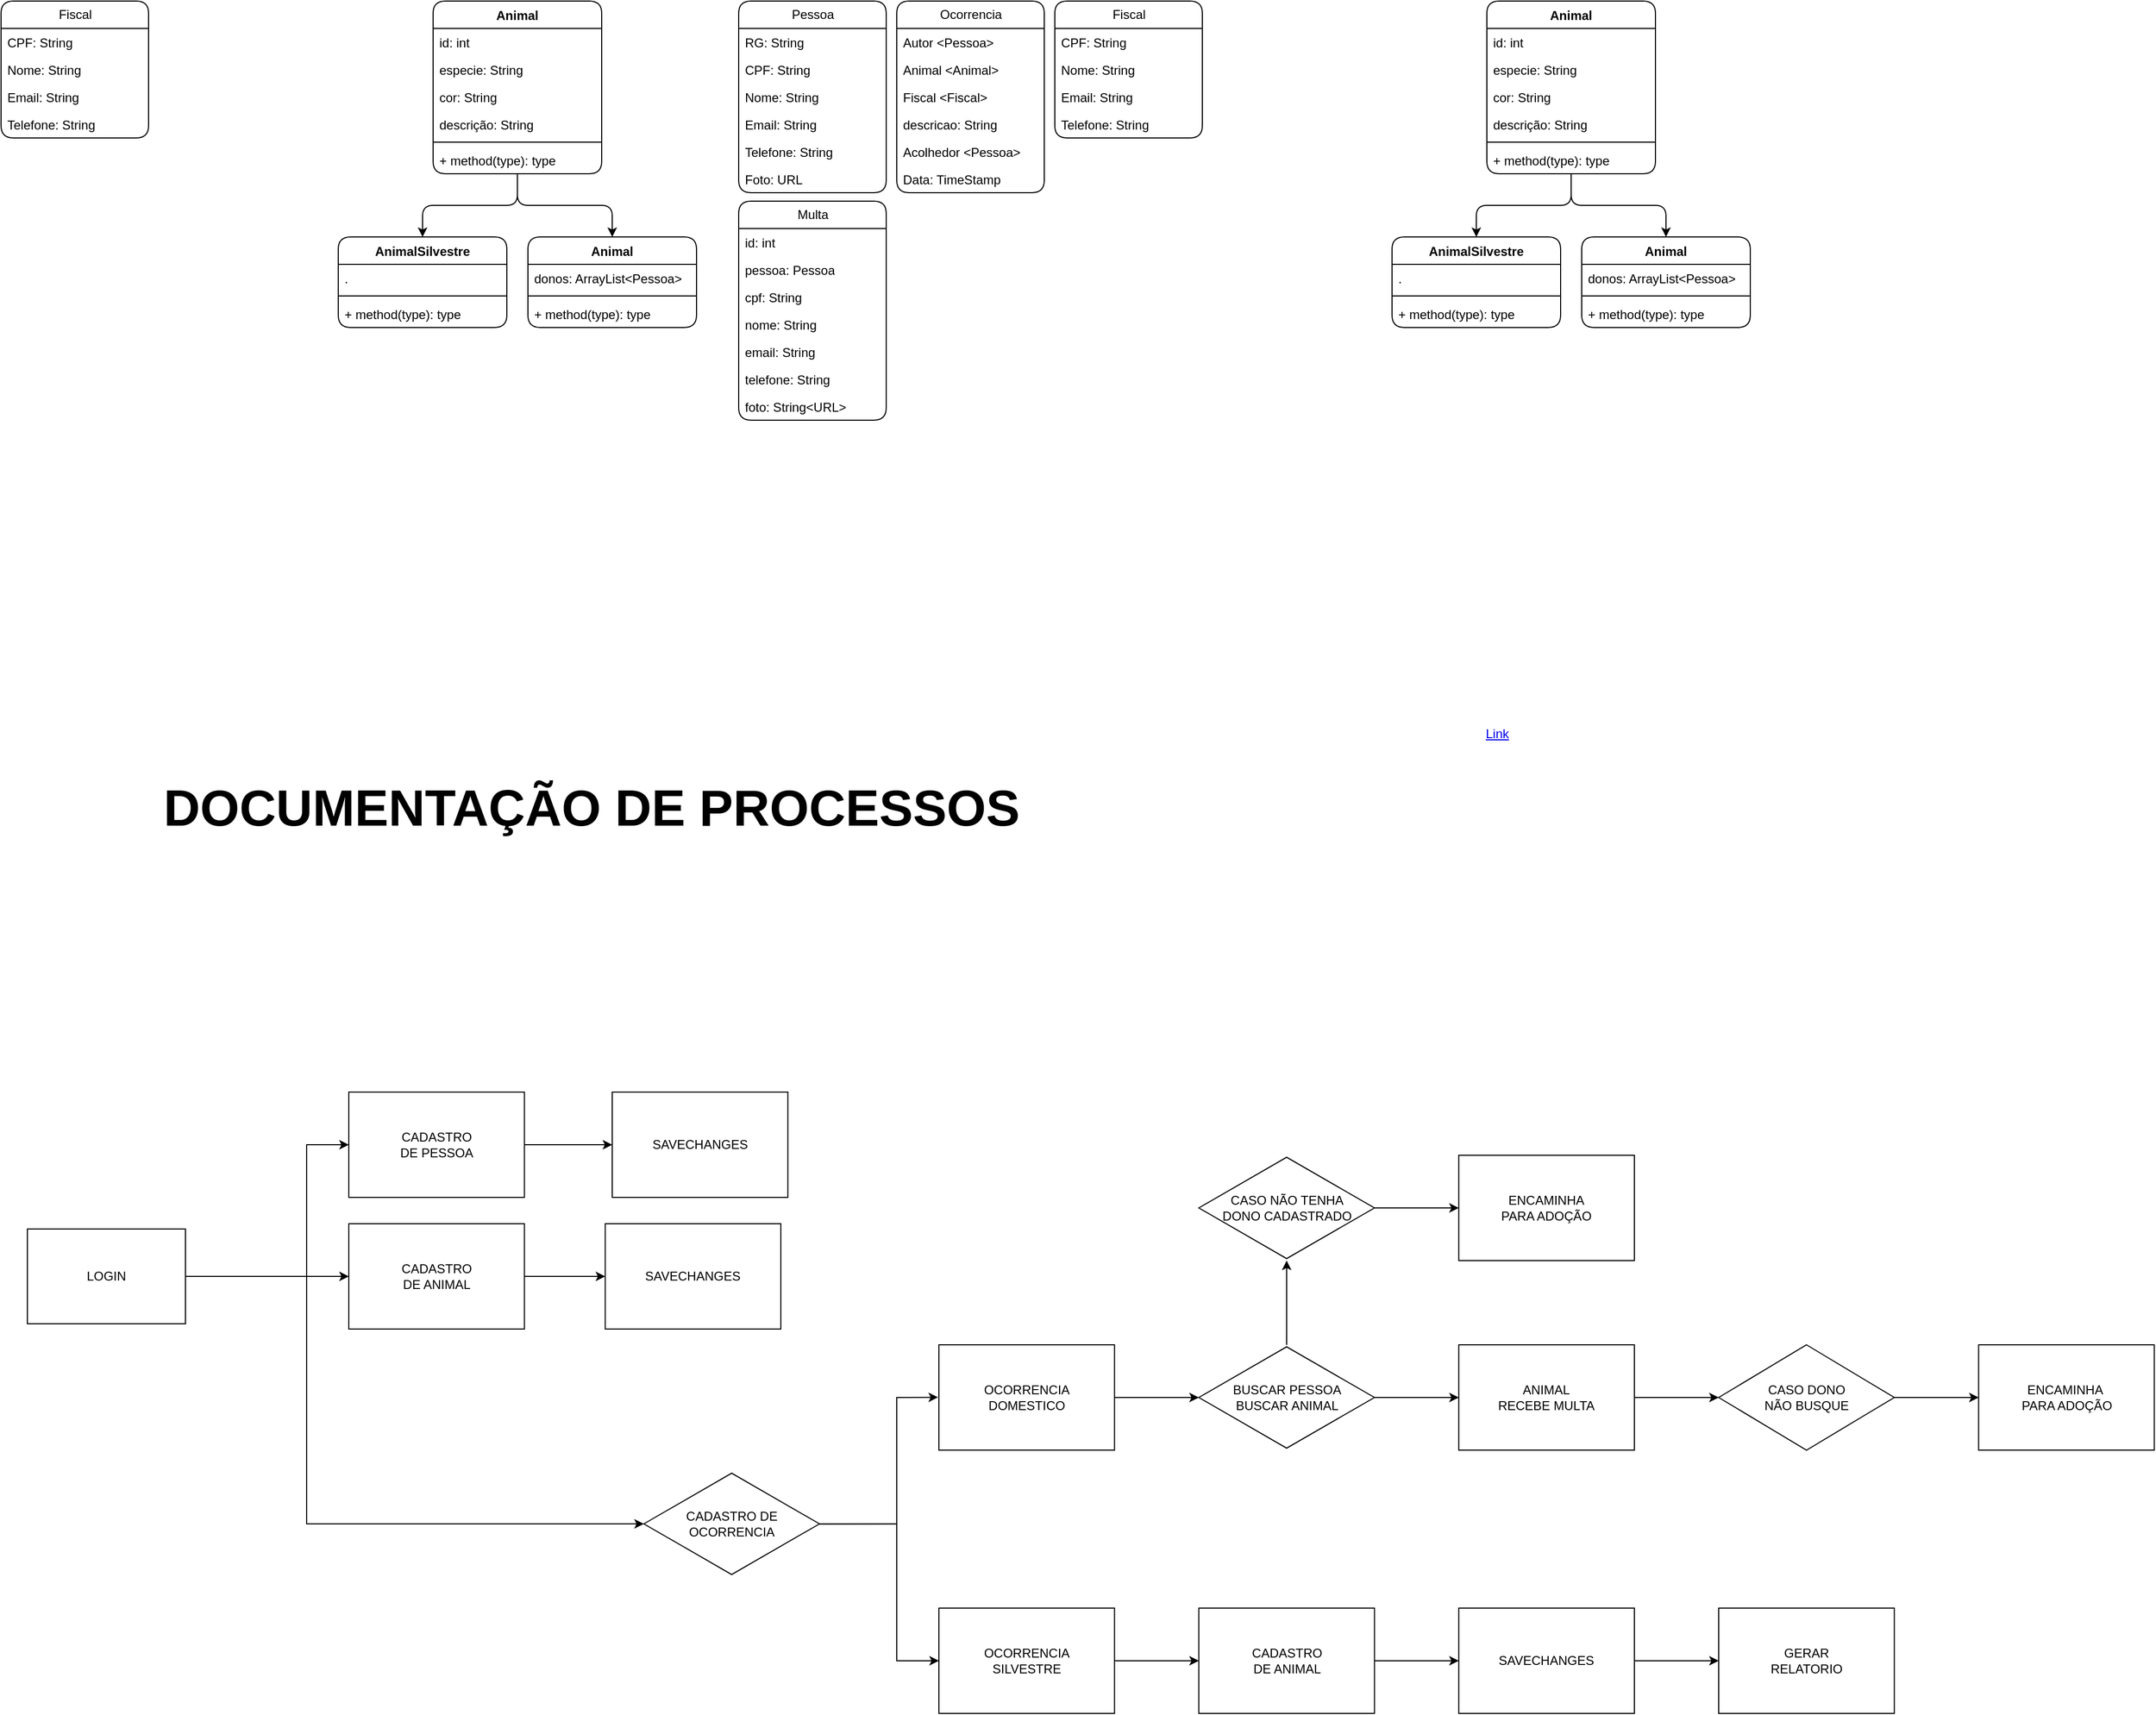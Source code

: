 <mxfile version="26.0.11">
  <diagram name="Page-1" id="qQFrpF6dce2cD-MA6rXe">
    <mxGraphModel dx="3896" dy="3688" grid="1" gridSize="10" guides="1" tooltips="1" connect="1" arrows="1" fold="1" page="0" pageScale="1" pageWidth="850" pageHeight="1100" background="#FFFFFF" math="0" shadow="0" adaptiveColors="none">
      <root>
        <mxCell id="0" />
        <mxCell id="1" parent="0" />
        <mxCell id="T3gcn7meiSQSCldg2xHH-19" value="Fiscal" style="swimlane;fontStyle=0;childLayout=stackLayout;horizontal=1;startSize=26;fillColor=none;horizontalStack=0;resizeParent=1;resizeParentMax=0;resizeLast=0;collapsible=1;marginBottom=0;html=1;rounded=1;labelBackgroundColor=none;" parent="1" vertex="1">
          <mxGeometry x="2940" y="-60" width="140" height="130" as="geometry">
            <mxRectangle x="215" y="750" width="80" height="30" as="alternateBounds" />
          </mxGeometry>
        </mxCell>
        <mxCell id="T3gcn7meiSQSCldg2xHH-20" value="&lt;div&gt;CPF: String&lt;/div&gt;&lt;div&gt;&lt;br&gt;&lt;/div&gt;" style="text;strokeColor=none;fillColor=none;align=left;verticalAlign=top;spacingLeft=4;spacingRight=4;overflow=hidden;rotatable=0;points=[[0,0.5],[1,0.5]];portConstraint=eastwest;whiteSpace=wrap;html=1;rounded=1;labelBackgroundColor=none;" parent="T3gcn7meiSQSCldg2xHH-19" vertex="1">
          <mxGeometry y="26" width="140" height="26" as="geometry" />
        </mxCell>
        <mxCell id="T3gcn7meiSQSCldg2xHH-21" value="Nome: String" style="text;strokeColor=none;fillColor=none;align=left;verticalAlign=top;spacingLeft=4;spacingRight=4;overflow=hidden;rotatable=0;points=[[0,0.5],[1,0.5]];portConstraint=eastwest;whiteSpace=wrap;html=1;rounded=1;labelBackgroundColor=none;" parent="T3gcn7meiSQSCldg2xHH-19" vertex="1">
          <mxGeometry y="52" width="140" height="26" as="geometry" />
        </mxCell>
        <mxCell id="T3gcn7meiSQSCldg2xHH-22" value="Email: String" style="text;strokeColor=none;fillColor=none;align=left;verticalAlign=top;spacingLeft=4;spacingRight=4;overflow=hidden;rotatable=0;points=[[0,0.5],[1,0.5]];portConstraint=eastwest;whiteSpace=wrap;html=1;rounded=1;labelBackgroundColor=none;" parent="T3gcn7meiSQSCldg2xHH-19" vertex="1">
          <mxGeometry y="78" width="140" height="26" as="geometry" />
        </mxCell>
        <mxCell id="T3gcn7meiSQSCldg2xHH-23" value="Telefone: String" style="text;strokeColor=none;fillColor=none;align=left;verticalAlign=top;spacingLeft=4;spacingRight=4;overflow=hidden;rotatable=0;points=[[0,0.5],[1,0.5]];portConstraint=eastwest;whiteSpace=wrap;html=1;rounded=1;labelBackgroundColor=none;" parent="T3gcn7meiSQSCldg2xHH-19" vertex="1">
          <mxGeometry y="104" width="140" height="26" as="geometry" />
        </mxCell>
        <mxCell id="T3gcn7meiSQSCldg2xHH-32" value="" style="edgeStyle=orthogonalEdgeStyle;rounded=1;orthogonalLoop=1;jettySize=auto;html=1;labelBackgroundColor=none;fontColor=default;" parent="1" source="T3gcn7meiSQSCldg2xHH-34" target="T3gcn7meiSQSCldg2xHH-41" edge="1">
          <mxGeometry relative="1" as="geometry" />
        </mxCell>
        <mxCell id="T3gcn7meiSQSCldg2xHH-33" value="" style="edgeStyle=orthogonalEdgeStyle;rounded=1;orthogonalLoop=1;jettySize=auto;html=1;labelBackgroundColor=none;fontColor=default;" parent="1" source="T3gcn7meiSQSCldg2xHH-34" target="T3gcn7meiSQSCldg2xHH-45" edge="1">
          <mxGeometry relative="1" as="geometry" />
        </mxCell>
        <mxCell id="T3gcn7meiSQSCldg2xHH-34" value="Animal" style="swimlane;fontStyle=1;align=center;verticalAlign=top;childLayout=stackLayout;horizontal=1;startSize=26;horizontalStack=0;resizeParent=1;resizeParentMax=0;resizeLast=0;collapsible=1;marginBottom=0;whiteSpace=wrap;html=1;rounded=1;labelBackgroundColor=none;" parent="1" vertex="1">
          <mxGeometry x="3350" y="-60" width="160" height="164" as="geometry" />
        </mxCell>
        <mxCell id="T3gcn7meiSQSCldg2xHH-35" value="id: int" style="text;strokeColor=none;fillColor=none;align=left;verticalAlign=top;spacingLeft=4;spacingRight=4;overflow=hidden;rotatable=0;points=[[0,0.5],[1,0.5]];portConstraint=eastwest;whiteSpace=wrap;html=1;rounded=1;labelBackgroundColor=none;" parent="T3gcn7meiSQSCldg2xHH-34" vertex="1">
          <mxGeometry y="26" width="160" height="26" as="geometry" />
        </mxCell>
        <mxCell id="T3gcn7meiSQSCldg2xHH-36" value="especie: String" style="text;strokeColor=none;fillColor=none;align=left;verticalAlign=top;spacingLeft=4;spacingRight=4;overflow=hidden;rotatable=0;points=[[0,0.5],[1,0.5]];portConstraint=eastwest;whiteSpace=wrap;html=1;rounded=1;labelBackgroundColor=none;" parent="T3gcn7meiSQSCldg2xHH-34" vertex="1">
          <mxGeometry y="52" width="160" height="26" as="geometry" />
        </mxCell>
        <mxCell id="T3gcn7meiSQSCldg2xHH-37" value="cor: String" style="text;strokeColor=none;fillColor=none;align=left;verticalAlign=top;spacingLeft=4;spacingRight=4;overflow=hidden;rotatable=0;points=[[0,0.5],[1,0.5]];portConstraint=eastwest;whiteSpace=wrap;html=1;rounded=1;labelBackgroundColor=none;" parent="T3gcn7meiSQSCldg2xHH-34" vertex="1">
          <mxGeometry y="78" width="160" height="26" as="geometry" />
        </mxCell>
        <mxCell id="T3gcn7meiSQSCldg2xHH-38" value="descrição: String" style="text;strokeColor=none;fillColor=none;align=left;verticalAlign=top;spacingLeft=4;spacingRight=4;overflow=hidden;rotatable=0;points=[[0,0.5],[1,0.5]];portConstraint=eastwest;whiteSpace=wrap;html=1;rounded=1;labelBackgroundColor=none;" parent="T3gcn7meiSQSCldg2xHH-34" vertex="1">
          <mxGeometry y="104" width="160" height="26" as="geometry" />
        </mxCell>
        <mxCell id="T3gcn7meiSQSCldg2xHH-39" value="" style="line;strokeWidth=1;fillColor=none;align=left;verticalAlign=middle;spacingTop=-1;spacingLeft=3;spacingRight=3;rotatable=0;labelPosition=right;points=[];portConstraint=eastwest;rounded=1;labelBackgroundColor=none;" parent="T3gcn7meiSQSCldg2xHH-34" vertex="1">
          <mxGeometry y="130" width="160" height="8" as="geometry" />
        </mxCell>
        <mxCell id="T3gcn7meiSQSCldg2xHH-40" value="+ method(type): type" style="text;strokeColor=none;fillColor=none;align=left;verticalAlign=top;spacingLeft=4;spacingRight=4;overflow=hidden;rotatable=0;points=[[0,0.5],[1,0.5]];portConstraint=eastwest;whiteSpace=wrap;html=1;rounded=1;labelBackgroundColor=none;" parent="T3gcn7meiSQSCldg2xHH-34" vertex="1">
          <mxGeometry y="138" width="160" height="26" as="geometry" />
        </mxCell>
        <mxCell id="T3gcn7meiSQSCldg2xHH-41" value="&lt;span class=&quot;hljs-title class_&quot;&gt;AnimalSilvestre&lt;/span&gt; &lt;span class=&quot;hljs-keyword&quot;&gt;&lt;/span&gt;" style="swimlane;fontStyle=1;align=center;verticalAlign=top;childLayout=stackLayout;horizontal=1;startSize=26;horizontalStack=0;resizeParent=1;resizeParentMax=0;resizeLast=0;collapsible=1;marginBottom=0;whiteSpace=wrap;html=1;rounded=1;labelBackgroundColor=none;" parent="1" vertex="1">
          <mxGeometry x="3260" y="164" width="160" height="86" as="geometry" />
        </mxCell>
        <mxCell id="T3gcn7meiSQSCldg2xHH-42" value="." style="text;strokeColor=none;fillColor=none;align=left;verticalAlign=top;spacingLeft=4;spacingRight=4;overflow=hidden;rotatable=0;points=[[0,0.5],[1,0.5]];portConstraint=eastwest;whiteSpace=wrap;html=1;rounded=1;labelBackgroundColor=none;" parent="T3gcn7meiSQSCldg2xHH-41" vertex="1">
          <mxGeometry y="26" width="160" height="26" as="geometry" />
        </mxCell>
        <mxCell id="T3gcn7meiSQSCldg2xHH-43" value="" style="line;strokeWidth=1;fillColor=none;align=left;verticalAlign=middle;spacingTop=-1;spacingLeft=3;spacingRight=3;rotatable=0;labelPosition=right;points=[];portConstraint=eastwest;rounded=1;labelBackgroundColor=none;" parent="T3gcn7meiSQSCldg2xHH-41" vertex="1">
          <mxGeometry y="52" width="160" height="8" as="geometry" />
        </mxCell>
        <mxCell id="T3gcn7meiSQSCldg2xHH-44" value="+ method(type): type" style="text;strokeColor=none;fillColor=none;align=left;verticalAlign=top;spacingLeft=4;spacingRight=4;overflow=hidden;rotatable=0;points=[[0,0.5],[1,0.5]];portConstraint=eastwest;whiteSpace=wrap;html=1;rounded=1;labelBackgroundColor=none;" parent="T3gcn7meiSQSCldg2xHH-41" vertex="1">
          <mxGeometry y="60" width="160" height="26" as="geometry" />
        </mxCell>
        <mxCell id="T3gcn7meiSQSCldg2xHH-45" value="Animal" style="swimlane;fontStyle=1;align=center;verticalAlign=top;childLayout=stackLayout;horizontal=1;startSize=26;horizontalStack=0;resizeParent=1;resizeParentMax=0;resizeLast=0;collapsible=1;marginBottom=0;whiteSpace=wrap;html=1;rounded=1;labelBackgroundColor=none;" parent="1" vertex="1">
          <mxGeometry x="3440" y="164" width="160" height="86" as="geometry" />
        </mxCell>
        <mxCell id="T3gcn7meiSQSCldg2xHH-46" value="donos: ArrayList&amp;lt;Pessoa&amp;gt;" style="text;strokeColor=none;fillColor=none;align=left;verticalAlign=top;spacingLeft=4;spacingRight=4;overflow=hidden;rotatable=0;points=[[0,0.5],[1,0.5]];portConstraint=eastwest;whiteSpace=wrap;html=1;rounded=1;labelBackgroundColor=none;" parent="T3gcn7meiSQSCldg2xHH-45" vertex="1">
          <mxGeometry y="26" width="160" height="26" as="geometry" />
        </mxCell>
        <mxCell id="T3gcn7meiSQSCldg2xHH-47" value="" style="line;strokeWidth=1;fillColor=none;align=left;verticalAlign=middle;spacingTop=-1;spacingLeft=3;spacingRight=3;rotatable=0;labelPosition=right;points=[];portConstraint=eastwest;rounded=1;labelBackgroundColor=none;" parent="T3gcn7meiSQSCldg2xHH-45" vertex="1">
          <mxGeometry y="52" width="160" height="8" as="geometry" />
        </mxCell>
        <mxCell id="T3gcn7meiSQSCldg2xHH-48" value="+ method(type): type" style="text;strokeColor=none;fillColor=none;align=left;verticalAlign=top;spacingLeft=4;spacingRight=4;overflow=hidden;rotatable=0;points=[[0,0.5],[1,0.5]];portConstraint=eastwest;whiteSpace=wrap;html=1;rounded=1;labelBackgroundColor=none;" parent="T3gcn7meiSQSCldg2xHH-45" vertex="1">
          <mxGeometry y="60" width="160" height="26" as="geometry" />
        </mxCell>
        <mxCell id="T3gcn7meiSQSCldg2xHH-235" value="Pessoa" style="swimlane;fontStyle=0;childLayout=stackLayout;horizontal=1;startSize=26;fillColor=none;horizontalStack=0;resizeParent=1;resizeParentMax=0;resizeLast=0;collapsible=1;marginBottom=0;html=1;rounded=1;labelBackgroundColor=none;" parent="1" vertex="1">
          <mxGeometry x="3640" y="-60" width="140" height="182" as="geometry">
            <mxRectangle x="215" y="750" width="80" height="30" as="alternateBounds" />
          </mxGeometry>
        </mxCell>
        <mxCell id="T3gcn7meiSQSCldg2xHH-236" value="&lt;div&gt;RG: String&lt;/div&gt;&lt;div&gt;&lt;br&gt;&lt;/div&gt;" style="text;strokeColor=none;fillColor=none;align=left;verticalAlign=top;spacingLeft=4;spacingRight=4;overflow=hidden;rotatable=0;points=[[0,0.5],[1,0.5]];portConstraint=eastwest;whiteSpace=wrap;html=1;rounded=1;labelBackgroundColor=none;" parent="T3gcn7meiSQSCldg2xHH-235" vertex="1">
          <mxGeometry y="26" width="140" height="26" as="geometry" />
        </mxCell>
        <mxCell id="T3gcn7meiSQSCldg2xHH-237" value="&lt;div&gt;CPF: String&lt;/div&gt;&lt;div&gt;&lt;br&gt;&lt;/div&gt;" style="text;strokeColor=none;fillColor=none;align=left;verticalAlign=top;spacingLeft=4;spacingRight=4;overflow=hidden;rotatable=0;points=[[0,0.5],[1,0.5]];portConstraint=eastwest;whiteSpace=wrap;html=1;rounded=1;labelBackgroundColor=none;" parent="T3gcn7meiSQSCldg2xHH-235" vertex="1">
          <mxGeometry y="52" width="140" height="26" as="geometry" />
        </mxCell>
        <mxCell id="T3gcn7meiSQSCldg2xHH-238" value="Nome: String" style="text;strokeColor=none;fillColor=none;align=left;verticalAlign=top;spacingLeft=4;spacingRight=4;overflow=hidden;rotatable=0;points=[[0,0.5],[1,0.5]];portConstraint=eastwest;whiteSpace=wrap;html=1;rounded=1;labelBackgroundColor=none;" parent="T3gcn7meiSQSCldg2xHH-235" vertex="1">
          <mxGeometry y="78" width="140" height="26" as="geometry" />
        </mxCell>
        <mxCell id="T3gcn7meiSQSCldg2xHH-239" value="Email: String" style="text;strokeColor=none;fillColor=none;align=left;verticalAlign=top;spacingLeft=4;spacingRight=4;overflow=hidden;rotatable=0;points=[[0,0.5],[1,0.5]];portConstraint=eastwest;whiteSpace=wrap;html=1;rounded=1;labelBackgroundColor=none;" parent="T3gcn7meiSQSCldg2xHH-235" vertex="1">
          <mxGeometry y="104" width="140" height="26" as="geometry" />
        </mxCell>
        <mxCell id="T3gcn7meiSQSCldg2xHH-240" value="Telefone: String" style="text;strokeColor=none;fillColor=none;align=left;verticalAlign=top;spacingLeft=4;spacingRight=4;overflow=hidden;rotatable=0;points=[[0,0.5],[1,0.5]];portConstraint=eastwest;whiteSpace=wrap;html=1;rounded=1;labelBackgroundColor=none;" parent="T3gcn7meiSQSCldg2xHH-235" vertex="1">
          <mxGeometry y="130" width="140" height="26" as="geometry" />
        </mxCell>
        <mxCell id="T3gcn7meiSQSCldg2xHH-241" value="Foto: URL" style="text;strokeColor=none;fillColor=none;align=left;verticalAlign=top;spacingLeft=4;spacingRight=4;overflow=hidden;rotatable=0;points=[[0,0.5],[1,0.5]];portConstraint=eastwest;whiteSpace=wrap;html=1;rounded=1;labelBackgroundColor=none;" parent="T3gcn7meiSQSCldg2xHH-235" vertex="1">
          <mxGeometry y="156" width="140" height="26" as="geometry" />
        </mxCell>
        <mxCell id="T3gcn7meiSQSCldg2xHH-242" value="Ocorrencia" style="swimlane;fontStyle=0;childLayout=stackLayout;horizontal=1;startSize=26;fillColor=none;horizontalStack=0;resizeParent=1;resizeParentMax=0;resizeLast=0;collapsible=1;marginBottom=0;html=1;rounded=1;labelBackgroundColor=none;" parent="1" vertex="1">
          <mxGeometry x="3790" y="-60" width="140" height="182" as="geometry">
            <mxRectangle x="215" y="750" width="80" height="30" as="alternateBounds" />
          </mxGeometry>
        </mxCell>
        <mxCell id="T3gcn7meiSQSCldg2xHH-243" value="Autor &amp;lt;Pessoa&amp;gt;" style="text;strokeColor=none;fillColor=none;align=left;verticalAlign=top;spacingLeft=4;spacingRight=4;overflow=hidden;rotatable=0;points=[[0,0.5],[1,0.5]];portConstraint=eastwest;whiteSpace=wrap;html=1;rounded=1;labelBackgroundColor=none;" parent="T3gcn7meiSQSCldg2xHH-242" vertex="1">
          <mxGeometry y="26" width="140" height="26" as="geometry" />
        </mxCell>
        <mxCell id="T3gcn7meiSQSCldg2xHH-244" value="Animal &amp;lt;Animal&amp;gt;" style="text;strokeColor=none;fillColor=none;align=left;verticalAlign=top;spacingLeft=4;spacingRight=4;overflow=hidden;rotatable=0;points=[[0,0.5],[1,0.5]];portConstraint=eastwest;whiteSpace=wrap;html=1;rounded=1;labelBackgroundColor=none;" parent="T3gcn7meiSQSCldg2xHH-242" vertex="1">
          <mxGeometry y="52" width="140" height="26" as="geometry" />
        </mxCell>
        <mxCell id="T3gcn7meiSQSCldg2xHH-245" value="Fiscal &amp;lt;Fiscal&amp;gt;" style="text;strokeColor=none;fillColor=none;align=left;verticalAlign=top;spacingLeft=4;spacingRight=4;overflow=hidden;rotatable=0;points=[[0,0.5],[1,0.5]];portConstraint=eastwest;whiteSpace=wrap;html=1;rounded=1;labelBackgroundColor=none;" parent="T3gcn7meiSQSCldg2xHH-242" vertex="1">
          <mxGeometry y="78" width="140" height="26" as="geometry" />
        </mxCell>
        <mxCell id="T3gcn7meiSQSCldg2xHH-246" value="descricao: String" style="text;strokeColor=none;fillColor=none;align=left;verticalAlign=top;spacingLeft=4;spacingRight=4;overflow=hidden;rotatable=0;points=[[0,0.5],[1,0.5]];portConstraint=eastwest;whiteSpace=wrap;html=1;rounded=1;labelBackgroundColor=none;" parent="T3gcn7meiSQSCldg2xHH-242" vertex="1">
          <mxGeometry y="104" width="140" height="26" as="geometry" />
        </mxCell>
        <mxCell id="T3gcn7meiSQSCldg2xHH-247" value="Acolhedor &amp;lt;Pessoa&amp;gt;" style="text;strokeColor=none;fillColor=none;align=left;verticalAlign=top;spacingLeft=4;spacingRight=4;overflow=hidden;rotatable=0;points=[[0,0.5],[1,0.5]];portConstraint=eastwest;whiteSpace=wrap;html=1;rounded=1;labelBackgroundColor=none;" parent="T3gcn7meiSQSCldg2xHH-242" vertex="1">
          <mxGeometry y="130" width="140" height="26" as="geometry" />
        </mxCell>
        <mxCell id="T3gcn7meiSQSCldg2xHH-248" value="Data: TimeStamp" style="text;strokeColor=none;fillColor=none;align=left;verticalAlign=top;spacingLeft=4;spacingRight=4;overflow=hidden;rotatable=0;points=[[0,0.5],[1,0.5]];portConstraint=eastwest;whiteSpace=wrap;html=1;rounded=1;labelBackgroundColor=none;" parent="T3gcn7meiSQSCldg2xHH-242" vertex="1">
          <mxGeometry y="156" width="140" height="26" as="geometry" />
        </mxCell>
        <mxCell id="T3gcn7meiSQSCldg2xHH-249" value="Fiscal" style="swimlane;fontStyle=0;childLayout=stackLayout;horizontal=1;startSize=26;fillColor=none;horizontalStack=0;resizeParent=1;resizeParentMax=0;resizeLast=0;collapsible=1;marginBottom=0;html=1;rounded=1;labelBackgroundColor=none;" parent="1" vertex="1">
          <mxGeometry x="3940" y="-60" width="140" height="130" as="geometry">
            <mxRectangle x="215" y="750" width="80" height="30" as="alternateBounds" />
          </mxGeometry>
        </mxCell>
        <mxCell id="T3gcn7meiSQSCldg2xHH-250" value="&lt;div&gt;CPF: String&lt;/div&gt;&lt;div&gt;&lt;br&gt;&lt;/div&gt;" style="text;strokeColor=none;fillColor=none;align=left;verticalAlign=top;spacingLeft=4;spacingRight=4;overflow=hidden;rotatable=0;points=[[0,0.5],[1,0.5]];portConstraint=eastwest;whiteSpace=wrap;html=1;rounded=1;labelBackgroundColor=none;" parent="T3gcn7meiSQSCldg2xHH-249" vertex="1">
          <mxGeometry y="26" width="140" height="26" as="geometry" />
        </mxCell>
        <mxCell id="T3gcn7meiSQSCldg2xHH-251" value="Nome: String" style="text;strokeColor=none;fillColor=none;align=left;verticalAlign=top;spacingLeft=4;spacingRight=4;overflow=hidden;rotatable=0;points=[[0,0.5],[1,0.5]];portConstraint=eastwest;whiteSpace=wrap;html=1;rounded=1;labelBackgroundColor=none;" parent="T3gcn7meiSQSCldg2xHH-249" vertex="1">
          <mxGeometry y="52" width="140" height="26" as="geometry" />
        </mxCell>
        <mxCell id="T3gcn7meiSQSCldg2xHH-252" value="Email: String" style="text;strokeColor=none;fillColor=none;align=left;verticalAlign=top;spacingLeft=4;spacingRight=4;overflow=hidden;rotatable=0;points=[[0,0.5],[1,0.5]];portConstraint=eastwest;whiteSpace=wrap;html=1;rounded=1;labelBackgroundColor=none;" parent="T3gcn7meiSQSCldg2xHH-249" vertex="1">
          <mxGeometry y="78" width="140" height="26" as="geometry" />
        </mxCell>
        <mxCell id="T3gcn7meiSQSCldg2xHH-253" value="Telefone: String" style="text;strokeColor=none;fillColor=none;align=left;verticalAlign=top;spacingLeft=4;spacingRight=4;overflow=hidden;rotatable=0;points=[[0,0.5],[1,0.5]];portConstraint=eastwest;whiteSpace=wrap;html=1;rounded=1;labelBackgroundColor=none;" parent="T3gcn7meiSQSCldg2xHH-249" vertex="1">
          <mxGeometry y="104" width="140" height="26" as="geometry" />
        </mxCell>
        <mxCell id="T3gcn7meiSQSCldg2xHH-254" value="Multa" style="swimlane;fontStyle=0;childLayout=stackLayout;horizontal=1;startSize=26;fillColor=none;horizontalStack=0;resizeParent=1;resizeParentMax=0;resizeLast=0;collapsible=1;marginBottom=0;html=1;rounded=1;labelBackgroundColor=none;" parent="1" vertex="1">
          <mxGeometry x="3640" y="130" width="140" height="208" as="geometry">
            <mxRectangle x="215" y="750" width="80" height="30" as="alternateBounds" />
          </mxGeometry>
        </mxCell>
        <mxCell id="T3gcn7meiSQSCldg2xHH-255" value="id: int" style="text;strokeColor=none;fillColor=none;align=left;verticalAlign=top;spacingLeft=4;spacingRight=4;overflow=hidden;rotatable=0;points=[[0,0.5],[1,0.5]];portConstraint=eastwest;whiteSpace=wrap;html=1;rounded=1;labelBackgroundColor=none;" parent="T3gcn7meiSQSCldg2xHH-254" vertex="1">
          <mxGeometry y="26" width="140" height="26" as="geometry" />
        </mxCell>
        <mxCell id="T3gcn7meiSQSCldg2xHH-256" value="pessoa: Pessoa" style="text;strokeColor=none;fillColor=none;align=left;verticalAlign=top;spacingLeft=4;spacingRight=4;overflow=hidden;rotatable=0;points=[[0,0.5],[1,0.5]];portConstraint=eastwest;whiteSpace=wrap;html=1;rounded=1;labelBackgroundColor=none;" parent="T3gcn7meiSQSCldg2xHH-254" vertex="1">
          <mxGeometry y="52" width="140" height="26" as="geometry" />
        </mxCell>
        <mxCell id="T3gcn7meiSQSCldg2xHH-257" value="&lt;div&gt;cpf: String&lt;/div&gt;&lt;div&gt;&lt;br&gt;&lt;/div&gt;" style="text;strokeColor=none;fillColor=none;align=left;verticalAlign=top;spacingLeft=4;spacingRight=4;overflow=hidden;rotatable=0;points=[[0,0.5],[1,0.5]];portConstraint=eastwest;whiteSpace=wrap;html=1;rounded=1;labelBackgroundColor=none;" parent="T3gcn7meiSQSCldg2xHH-254" vertex="1">
          <mxGeometry y="78" width="140" height="26" as="geometry" />
        </mxCell>
        <mxCell id="T3gcn7meiSQSCldg2xHH-258" value="nome: String" style="text;strokeColor=none;fillColor=none;align=left;verticalAlign=top;spacingLeft=4;spacingRight=4;overflow=hidden;rotatable=0;points=[[0,0.5],[1,0.5]];portConstraint=eastwest;whiteSpace=wrap;html=1;rounded=1;labelBackgroundColor=none;" parent="T3gcn7meiSQSCldg2xHH-254" vertex="1">
          <mxGeometry y="104" width="140" height="26" as="geometry" />
        </mxCell>
        <mxCell id="T3gcn7meiSQSCldg2xHH-259" value="email: String" style="text;strokeColor=none;fillColor=none;align=left;verticalAlign=top;spacingLeft=4;spacingRight=4;overflow=hidden;rotatable=0;points=[[0,0.5],[1,0.5]];portConstraint=eastwest;whiteSpace=wrap;html=1;rounded=1;labelBackgroundColor=none;" parent="T3gcn7meiSQSCldg2xHH-254" vertex="1">
          <mxGeometry y="130" width="140" height="26" as="geometry" />
        </mxCell>
        <mxCell id="T3gcn7meiSQSCldg2xHH-260" value="telefone: String" style="text;strokeColor=none;fillColor=none;align=left;verticalAlign=top;spacingLeft=4;spacingRight=4;overflow=hidden;rotatable=0;points=[[0,0.5],[1,0.5]];portConstraint=eastwest;whiteSpace=wrap;html=1;rounded=1;labelBackgroundColor=none;" parent="T3gcn7meiSQSCldg2xHH-254" vertex="1">
          <mxGeometry y="156" width="140" height="26" as="geometry" />
        </mxCell>
        <mxCell id="T3gcn7meiSQSCldg2xHH-261" value="foto: String&amp;lt;URL&amp;gt;" style="text;strokeColor=none;fillColor=none;align=left;verticalAlign=top;spacingLeft=4;spacingRight=4;overflow=hidden;rotatable=0;points=[[0,0.5],[1,0.5]];portConstraint=eastwest;whiteSpace=wrap;html=1;rounded=1;labelBackgroundColor=none;" parent="T3gcn7meiSQSCldg2xHH-254" vertex="1">
          <mxGeometry y="182" width="140" height="26" as="geometry" />
        </mxCell>
        <mxCell id="T3gcn7meiSQSCldg2xHH-262" value="" style="edgeStyle=orthogonalEdgeStyle;rounded=1;orthogonalLoop=1;jettySize=auto;html=1;labelBackgroundColor=none;fontColor=default;" parent="1" source="T3gcn7meiSQSCldg2xHH-264" target="T3gcn7meiSQSCldg2xHH-271" edge="1">
          <mxGeometry relative="1" as="geometry" />
        </mxCell>
        <mxCell id="T3gcn7meiSQSCldg2xHH-263" value="" style="edgeStyle=orthogonalEdgeStyle;rounded=1;orthogonalLoop=1;jettySize=auto;html=1;labelBackgroundColor=none;fontColor=default;" parent="1" source="T3gcn7meiSQSCldg2xHH-264" target="T3gcn7meiSQSCldg2xHH-275" edge="1">
          <mxGeometry relative="1" as="geometry" />
        </mxCell>
        <mxCell id="T3gcn7meiSQSCldg2xHH-264" value="Animal" style="swimlane;fontStyle=1;align=center;verticalAlign=top;childLayout=stackLayout;horizontal=1;startSize=26;horizontalStack=0;resizeParent=1;resizeParentMax=0;resizeLast=0;collapsible=1;marginBottom=0;whiteSpace=wrap;html=1;rounded=1;labelBackgroundColor=none;" parent="1" vertex="1">
          <mxGeometry x="4350" y="-60" width="160" height="164" as="geometry" />
        </mxCell>
        <mxCell id="T3gcn7meiSQSCldg2xHH-265" value="id: int" style="text;strokeColor=none;fillColor=none;align=left;verticalAlign=top;spacingLeft=4;spacingRight=4;overflow=hidden;rotatable=0;points=[[0,0.5],[1,0.5]];portConstraint=eastwest;whiteSpace=wrap;html=1;rounded=1;labelBackgroundColor=none;" parent="T3gcn7meiSQSCldg2xHH-264" vertex="1">
          <mxGeometry y="26" width="160" height="26" as="geometry" />
        </mxCell>
        <mxCell id="T3gcn7meiSQSCldg2xHH-266" value="especie: String" style="text;strokeColor=none;fillColor=none;align=left;verticalAlign=top;spacingLeft=4;spacingRight=4;overflow=hidden;rotatable=0;points=[[0,0.5],[1,0.5]];portConstraint=eastwest;whiteSpace=wrap;html=1;rounded=1;labelBackgroundColor=none;" parent="T3gcn7meiSQSCldg2xHH-264" vertex="1">
          <mxGeometry y="52" width="160" height="26" as="geometry" />
        </mxCell>
        <mxCell id="T3gcn7meiSQSCldg2xHH-267" value="cor: String" style="text;strokeColor=none;fillColor=none;align=left;verticalAlign=top;spacingLeft=4;spacingRight=4;overflow=hidden;rotatable=0;points=[[0,0.5],[1,0.5]];portConstraint=eastwest;whiteSpace=wrap;html=1;rounded=1;labelBackgroundColor=none;" parent="T3gcn7meiSQSCldg2xHH-264" vertex="1">
          <mxGeometry y="78" width="160" height="26" as="geometry" />
        </mxCell>
        <mxCell id="T3gcn7meiSQSCldg2xHH-268" value="descrição: String" style="text;strokeColor=none;fillColor=none;align=left;verticalAlign=top;spacingLeft=4;spacingRight=4;overflow=hidden;rotatable=0;points=[[0,0.5],[1,0.5]];portConstraint=eastwest;whiteSpace=wrap;html=1;rounded=1;labelBackgroundColor=none;" parent="T3gcn7meiSQSCldg2xHH-264" vertex="1">
          <mxGeometry y="104" width="160" height="26" as="geometry" />
        </mxCell>
        <mxCell id="T3gcn7meiSQSCldg2xHH-269" value="" style="line;strokeWidth=1;fillColor=none;align=left;verticalAlign=middle;spacingTop=-1;spacingLeft=3;spacingRight=3;rotatable=0;labelPosition=right;points=[];portConstraint=eastwest;rounded=1;labelBackgroundColor=none;" parent="T3gcn7meiSQSCldg2xHH-264" vertex="1">
          <mxGeometry y="130" width="160" height="8" as="geometry" />
        </mxCell>
        <mxCell id="T3gcn7meiSQSCldg2xHH-270" value="+ method(type): type" style="text;strokeColor=none;fillColor=none;align=left;verticalAlign=top;spacingLeft=4;spacingRight=4;overflow=hidden;rotatable=0;points=[[0,0.5],[1,0.5]];portConstraint=eastwest;whiteSpace=wrap;html=1;rounded=1;labelBackgroundColor=none;" parent="T3gcn7meiSQSCldg2xHH-264" vertex="1">
          <mxGeometry y="138" width="160" height="26" as="geometry" />
        </mxCell>
        <mxCell id="T3gcn7meiSQSCldg2xHH-271" value="&lt;span class=&quot;hljs-title class_&quot;&gt;AnimalSilvestre&lt;/span&gt; &lt;span class=&quot;hljs-keyword&quot;&gt;&lt;/span&gt;" style="swimlane;fontStyle=1;align=center;verticalAlign=top;childLayout=stackLayout;horizontal=1;startSize=26;horizontalStack=0;resizeParent=1;resizeParentMax=0;resizeLast=0;collapsible=1;marginBottom=0;whiteSpace=wrap;html=1;rounded=1;labelBackgroundColor=none;" parent="1" vertex="1">
          <mxGeometry x="4260" y="164" width="160" height="86" as="geometry" />
        </mxCell>
        <mxCell id="T3gcn7meiSQSCldg2xHH-272" value="." style="text;strokeColor=none;fillColor=none;align=left;verticalAlign=top;spacingLeft=4;spacingRight=4;overflow=hidden;rotatable=0;points=[[0,0.5],[1,0.5]];portConstraint=eastwest;whiteSpace=wrap;html=1;rounded=1;labelBackgroundColor=none;" parent="T3gcn7meiSQSCldg2xHH-271" vertex="1">
          <mxGeometry y="26" width="160" height="26" as="geometry" />
        </mxCell>
        <mxCell id="T3gcn7meiSQSCldg2xHH-273" value="" style="line;strokeWidth=1;fillColor=none;align=left;verticalAlign=middle;spacingTop=-1;spacingLeft=3;spacingRight=3;rotatable=0;labelPosition=right;points=[];portConstraint=eastwest;rounded=1;labelBackgroundColor=none;" parent="T3gcn7meiSQSCldg2xHH-271" vertex="1">
          <mxGeometry y="52" width="160" height="8" as="geometry" />
        </mxCell>
        <mxCell id="T3gcn7meiSQSCldg2xHH-274" value="+ method(type): type" style="text;strokeColor=none;fillColor=none;align=left;verticalAlign=top;spacingLeft=4;spacingRight=4;overflow=hidden;rotatable=0;points=[[0,0.5],[1,0.5]];portConstraint=eastwest;whiteSpace=wrap;html=1;rounded=1;labelBackgroundColor=none;" parent="T3gcn7meiSQSCldg2xHH-271" vertex="1">
          <mxGeometry y="60" width="160" height="26" as="geometry" />
        </mxCell>
        <mxCell id="T3gcn7meiSQSCldg2xHH-275" value="Animal" style="swimlane;fontStyle=1;align=center;verticalAlign=top;childLayout=stackLayout;horizontal=1;startSize=26;horizontalStack=0;resizeParent=1;resizeParentMax=0;resizeLast=0;collapsible=1;marginBottom=0;whiteSpace=wrap;html=1;rounded=1;labelBackgroundColor=none;" parent="1" vertex="1">
          <mxGeometry x="4440" y="164" width="160" height="86" as="geometry" />
        </mxCell>
        <mxCell id="T3gcn7meiSQSCldg2xHH-276" value="donos: ArrayList&amp;lt;Pessoa&amp;gt;" style="text;strokeColor=none;fillColor=none;align=left;verticalAlign=top;spacingLeft=4;spacingRight=4;overflow=hidden;rotatable=0;points=[[0,0.5],[1,0.5]];portConstraint=eastwest;whiteSpace=wrap;html=1;rounded=1;labelBackgroundColor=none;" parent="T3gcn7meiSQSCldg2xHH-275" vertex="1">
          <mxGeometry y="26" width="160" height="26" as="geometry" />
        </mxCell>
        <mxCell id="T3gcn7meiSQSCldg2xHH-277" value="" style="line;strokeWidth=1;fillColor=none;align=left;verticalAlign=middle;spacingTop=-1;spacingLeft=3;spacingRight=3;rotatable=0;labelPosition=right;points=[];portConstraint=eastwest;rounded=1;labelBackgroundColor=none;" parent="T3gcn7meiSQSCldg2xHH-275" vertex="1">
          <mxGeometry y="52" width="160" height="8" as="geometry" />
        </mxCell>
        <mxCell id="T3gcn7meiSQSCldg2xHH-278" value="+ method(type): type" style="text;strokeColor=none;fillColor=none;align=left;verticalAlign=top;spacingLeft=4;spacingRight=4;overflow=hidden;rotatable=0;points=[[0,0.5],[1,0.5]];portConstraint=eastwest;whiteSpace=wrap;html=1;rounded=1;labelBackgroundColor=none;" parent="T3gcn7meiSQSCldg2xHH-275" vertex="1">
          <mxGeometry y="60" width="160" height="26" as="geometry" />
        </mxCell>
        <mxCell id="T3gcn7meiSQSCldg2xHH-400" value="&lt;font style=&quot;font-size: 48px;&quot;&gt;DOCUMENTAÇÃO DE PROCESSOS&lt;/font&gt;" style="text;strokeColor=none;fillColor=none;html=1;fontSize=24;fontStyle=1;verticalAlign=middle;align=center;" parent="1" vertex="1">
          <mxGeometry x="3450" y="686" width="100" height="40" as="geometry" />
        </mxCell>
        <mxCell id="T3gcn7meiSQSCldg2xHH-401" value="" style="edgeStyle=orthogonalEdgeStyle;rounded=0;orthogonalLoop=1;jettySize=auto;html=1;" parent="1" source="T3gcn7meiSQSCldg2xHH-404" target="T3gcn7meiSQSCldg2xHH-406" edge="1">
          <mxGeometry relative="1" as="geometry">
            <Array as="points">
              <mxPoint x="3230" y="1151" />
              <mxPoint x="3230" y="1026" />
            </Array>
          </mxGeometry>
        </mxCell>
        <mxCell id="T3gcn7meiSQSCldg2xHH-402" value="" style="edgeStyle=orthogonalEdgeStyle;rounded=0;orthogonalLoop=1;jettySize=auto;html=1;" parent="1" source="T3gcn7meiSQSCldg2xHH-404" target="T3gcn7meiSQSCldg2xHH-409" edge="1">
          <mxGeometry relative="1" as="geometry" />
        </mxCell>
        <mxCell id="T3gcn7meiSQSCldg2xHH-403" value="" style="edgeStyle=orthogonalEdgeStyle;rounded=0;orthogonalLoop=1;jettySize=auto;html=1;" parent="1" source="T3gcn7meiSQSCldg2xHH-404" target="T3gcn7meiSQSCldg2xHH-411" edge="1">
          <mxGeometry relative="1" as="geometry">
            <Array as="points">
              <mxPoint x="3230" y="1151" />
              <mxPoint x="3230" y="1386" />
            </Array>
          </mxGeometry>
        </mxCell>
        <mxCell id="T3gcn7meiSQSCldg2xHH-404" value="LOGIN" style="html=1;whiteSpace=wrap;aspect=fixed;shape=label;rounded=0;" parent="1" vertex="1">
          <mxGeometry x="2965" y="1106" width="150" height="90" as="geometry" />
        </mxCell>
        <mxCell id="T3gcn7meiSQSCldg2xHH-405" value="" style="edgeStyle=orthogonalEdgeStyle;rounded=0;orthogonalLoop=1;jettySize=auto;html=1;" parent="1" source="T3gcn7meiSQSCldg2xHH-406" target="T3gcn7meiSQSCldg2xHH-407" edge="1">
          <mxGeometry relative="1" as="geometry" />
        </mxCell>
        <mxCell id="T3gcn7meiSQSCldg2xHH-406" value="&lt;div&gt;CADASTRO&lt;/div&gt;&lt;div&gt;DE PESSOA&lt;/div&gt;" style="html=1;whiteSpace=wrap;aspect=fixed;shape=label;rounded=0;" parent="1" vertex="1">
          <mxGeometry x="3270" y="976" width="166.67" height="100" as="geometry" />
        </mxCell>
        <mxCell id="T3gcn7meiSQSCldg2xHH-407" value="SAVECHANGES" style="html=1;whiteSpace=wrap;aspect=fixed;shape=label;rounded=0;" parent="1" vertex="1">
          <mxGeometry x="3520" y="976" width="166.67" height="100" as="geometry" />
        </mxCell>
        <mxCell id="T3gcn7meiSQSCldg2xHH-408" value="" style="edgeStyle=orthogonalEdgeStyle;rounded=0;orthogonalLoop=1;jettySize=auto;html=1;" parent="1" source="T3gcn7meiSQSCldg2xHH-409" target="T3gcn7meiSQSCldg2xHH-410" edge="1">
          <mxGeometry relative="1" as="geometry" />
        </mxCell>
        <mxCell id="T3gcn7meiSQSCldg2xHH-409" value="&lt;div&gt;CADASTRO&lt;/div&gt;&lt;div&gt;DE ANIMAL&lt;/div&gt;" style="html=1;whiteSpace=wrap;aspect=fixed;shape=label;rounded=0;" parent="1" vertex="1">
          <mxGeometry x="3270" y="1101" width="166.67" height="100" as="geometry" />
        </mxCell>
        <mxCell id="T3gcn7meiSQSCldg2xHH-410" value="SAVECHANGES" style="html=1;whiteSpace=wrap;aspect=fixed;shape=label;rounded=0;" parent="1" vertex="1">
          <mxGeometry x="3513.33" y="1101" width="166.67" height="100" as="geometry" />
        </mxCell>
        <mxCell id="T3gcn7meiSQSCldg2xHH-411" value="CADASTRO DE OCORRENCIA" style="html=1;whiteSpace=wrap;aspect=fixed;shape=isoRectangle;" parent="1" vertex="1">
          <mxGeometry x="3550" y="1336" width="166.67" height="100" as="geometry" />
        </mxCell>
        <mxCell id="T3gcn7meiSQSCldg2xHH-412" value="" style="edgeStyle=orthogonalEdgeStyle;rounded=0;orthogonalLoop=1;jettySize=auto;html=1;" parent="1" source="T3gcn7meiSQSCldg2xHH-413" target="T3gcn7meiSQSCldg2xHH-417" edge="1">
          <mxGeometry relative="1" as="geometry" />
        </mxCell>
        <mxCell id="T3gcn7meiSQSCldg2xHH-413" value="&lt;div&gt;OCORRENCIA&lt;/div&gt;&lt;div&gt;SILVESTRE&lt;/div&gt;" style="html=1;whiteSpace=wrap;aspect=fixed;shape=label;rounded=0;" parent="1" vertex="1">
          <mxGeometry x="3830" y="1466" width="166.67" height="100" as="geometry" />
        </mxCell>
        <mxCell id="T3gcn7meiSQSCldg2xHH-414" value="" style="edgeStyle=orthogonalEdgeStyle;rounded=0;orthogonalLoop=1;jettySize=auto;html=1;" parent="1" source="T3gcn7meiSQSCldg2xHH-415" target="T3gcn7meiSQSCldg2xHH-434" edge="1">
          <mxGeometry relative="1" as="geometry" />
        </mxCell>
        <mxCell id="T3gcn7meiSQSCldg2xHH-415" value="&lt;div&gt;OCORRENCIA&lt;/div&gt;&lt;div&gt;DOMESTICO&lt;/div&gt;" style="html=1;whiteSpace=wrap;aspect=fixed;shape=label;rounded=0;" parent="1" vertex="1">
          <mxGeometry x="3830" y="1216" width="166.67" height="100" as="geometry" />
        </mxCell>
        <mxCell id="T3gcn7meiSQSCldg2xHH-416" value="" style="edgeStyle=orthogonalEdgeStyle;rounded=0;orthogonalLoop=1;jettySize=auto;html=1;" parent="1" source="T3gcn7meiSQSCldg2xHH-417" target="T3gcn7meiSQSCldg2xHH-419" edge="1">
          <mxGeometry relative="1" as="geometry" />
        </mxCell>
        <mxCell id="T3gcn7meiSQSCldg2xHH-417" value="&lt;div&gt;CADASTRO&lt;/div&gt;&lt;div&gt;DE ANIMAL&lt;/div&gt;" style="html=1;whiteSpace=wrap;aspect=fixed;shape=label;rounded=0;" parent="1" vertex="1">
          <mxGeometry x="4076.67" y="1466" width="166.67" height="100" as="geometry" />
        </mxCell>
        <mxCell id="T3gcn7meiSQSCldg2xHH-418" value="" style="edgeStyle=orthogonalEdgeStyle;rounded=0;orthogonalLoop=1;jettySize=auto;html=1;" parent="1" source="T3gcn7meiSQSCldg2xHH-419" target="T3gcn7meiSQSCldg2xHH-420" edge="1">
          <mxGeometry relative="1" as="geometry" />
        </mxCell>
        <mxCell id="T3gcn7meiSQSCldg2xHH-419" value="SAVECHANGES" style="html=1;whiteSpace=wrap;aspect=fixed;shape=label;rounded=0;" parent="1" vertex="1">
          <mxGeometry x="4323.34" y="1466" width="166.67" height="100" as="geometry" />
        </mxCell>
        <mxCell id="T3gcn7meiSQSCldg2xHH-420" value="&lt;div&gt;GERAR&lt;/div&gt;&lt;div&gt;RELATORIO&lt;/div&gt;" style="html=1;whiteSpace=wrap;aspect=fixed;shape=label;rounded=0;" parent="1" vertex="1">
          <mxGeometry x="4570.01" y="1466" width="166.67" height="100" as="geometry" />
        </mxCell>
        <mxCell id="T3gcn7meiSQSCldg2xHH-432" value="" style="edgeStyle=orthogonalEdgeStyle;rounded=0;orthogonalLoop=1;jettySize=auto;html=1;" parent="1" source="T3gcn7meiSQSCldg2xHH-434" target="T3gcn7meiSQSCldg2xHH-436" edge="1">
          <mxGeometry relative="1" as="geometry" />
        </mxCell>
        <mxCell id="T3gcn7meiSQSCldg2xHH-433" value="" style="edgeStyle=orthogonalEdgeStyle;rounded=0;orthogonalLoop=1;jettySize=auto;html=1;" parent="1" source="T3gcn7meiSQSCldg2xHH-434" target="T3gcn7meiSQSCldg2xHH-441" edge="1">
          <mxGeometry relative="1" as="geometry" />
        </mxCell>
        <mxCell id="T3gcn7meiSQSCldg2xHH-434" value="&lt;div&gt;BUSCAR PESSOA&lt;/div&gt;&lt;div&gt;BUSCAR ANIMAL&lt;/div&gt;" style="html=1;whiteSpace=wrap;aspect=fixed;shape=isoRectangle;rounded=0;" parent="1" vertex="1">
          <mxGeometry x="4076.67" y="1216" width="166.67" height="100" as="geometry" />
        </mxCell>
        <mxCell id="T3gcn7meiSQSCldg2xHH-435" value="" style="edgeStyle=orthogonalEdgeStyle;rounded=0;orthogonalLoop=1;jettySize=auto;html=1;" parent="1" source="T3gcn7meiSQSCldg2xHH-436" target="T3gcn7meiSQSCldg2xHH-437" edge="1">
          <mxGeometry relative="1" as="geometry" />
        </mxCell>
        <mxCell id="T3gcn7meiSQSCldg2xHH-436" value="&lt;div&gt;CASO NÃO TENHA&lt;/div&gt;&lt;div&gt;DONO CADASTRADO&lt;/div&gt;" style="html=1;whiteSpace=wrap;aspect=fixed;shape=isoRectangle;" parent="1" vertex="1">
          <mxGeometry x="4076.67" y="1036" width="166.67" height="100" as="geometry" />
        </mxCell>
        <mxCell id="T3gcn7meiSQSCldg2xHH-437" value="&lt;div&gt;ENCAMINHA&lt;/div&gt;&lt;div&gt;PARA ADOÇÃO&lt;/div&gt;" style="html=1;whiteSpace=wrap;aspect=fixed;shape=label;rounded=0;" parent="1" vertex="1">
          <mxGeometry x="4323.34" y="1036" width="166.67" height="100" as="geometry" />
        </mxCell>
        <mxCell id="T3gcn7meiSQSCldg2xHH-438" value="" style="endArrow=classic;html=1;rounded=0;exitX=0.999;exitY=0.501;exitDx=0;exitDy=0;exitPerimeter=0;entryX=0;entryY=0.5;entryDx=0;entryDy=0;entryPerimeter=0;" parent="1" source="T3gcn7meiSQSCldg2xHH-411" target="T3gcn7meiSQSCldg2xHH-413" edge="1">
          <mxGeometry width="50" height="50" relative="1" as="geometry">
            <mxPoint x="4010" y="1446" as="sourcePoint" />
            <mxPoint x="4060" y="1396" as="targetPoint" />
            <Array as="points">
              <mxPoint x="3790" y="1386" />
              <mxPoint x="3790" y="1516" />
            </Array>
          </mxGeometry>
        </mxCell>
        <mxCell id="T3gcn7meiSQSCldg2xHH-439" value="" style="endArrow=classic;html=1;rounded=0;exitX=0.999;exitY=0.501;exitDx=0;exitDy=0;exitPerimeter=0;entryX=-0.005;entryY=0.498;entryDx=0;entryDy=0;entryPerimeter=0;" parent="1" source="T3gcn7meiSQSCldg2xHH-411" target="T3gcn7meiSQSCldg2xHH-415" edge="1">
          <mxGeometry width="50" height="50" relative="1" as="geometry">
            <mxPoint x="3770" y="1386" as="sourcePoint" />
            <mxPoint x="3850" y="1526" as="targetPoint" />
            <Array as="points">
              <mxPoint x="3790" y="1386" />
              <mxPoint x="3790" y="1266" />
            </Array>
          </mxGeometry>
        </mxCell>
        <mxCell id="T3gcn7meiSQSCldg2xHH-440" value="" style="edgeStyle=orthogonalEdgeStyle;rounded=0;orthogonalLoop=1;jettySize=auto;html=1;fontFamily=Helvetica;fontSize=12;fontColor=default;" parent="1" source="T3gcn7meiSQSCldg2xHH-441" target="T3gcn7meiSQSCldg2xHH-443" edge="1">
          <mxGeometry relative="1" as="geometry" />
        </mxCell>
        <mxCell id="T3gcn7meiSQSCldg2xHH-441" value="&lt;div&gt;ANIMAL&lt;/div&gt;&lt;div&gt;RECEBE MULTA&lt;/div&gt;" style="html=1;whiteSpace=wrap;aspect=fixed;shape=label;rounded=0;" parent="1" vertex="1">
          <mxGeometry x="4323.34" y="1216" width="166.67" height="100" as="geometry" />
        </mxCell>
        <mxCell id="T3gcn7meiSQSCldg2xHH-442" value="" style="edgeStyle=orthogonalEdgeStyle;rounded=0;orthogonalLoop=1;jettySize=auto;html=1;fontFamily=Helvetica;fontSize=12;fontColor=default;" parent="1" source="T3gcn7meiSQSCldg2xHH-443" target="T3gcn7meiSQSCldg2xHH-444" edge="1">
          <mxGeometry relative="1" as="geometry" />
        </mxCell>
        <mxCell id="T3gcn7meiSQSCldg2xHH-443" value="&lt;div&gt;CASO DONO&lt;/div&gt;&lt;div&gt;NÃO BUSQUE&lt;/div&gt;" style="html=1;whiteSpace=wrap;aspect=fixed;shape=rhombus;rounded=0;perimeter=rhombusPerimeter;" parent="1" vertex="1">
          <mxGeometry x="4570.01" y="1216" width="166.67" height="100" as="geometry" />
        </mxCell>
        <mxCell id="T3gcn7meiSQSCldg2xHH-444" value="&lt;div&gt;ENCAMINHA&amp;nbsp;&lt;/div&gt;&lt;div&gt;PARA ADOÇÃO&lt;/div&gt;" style="html=1;whiteSpace=wrap;aspect=fixed;shape=label;rounded=0;" parent="1" vertex="1">
          <mxGeometry x="4816.68" y="1216" width="166.67" height="100" as="geometry" />
        </mxCell>
        <UserObject label="Link" link="https://www.draw.io" id="T3gcn7meiSQSCldg2xHH-445">
          <mxCell style="text;html=1;strokeColor=none;fillColor=none;whiteSpace=wrap;align=center;verticalAlign=middle;fontColor=#0000EE;fontStyle=4;" parent="1" vertex="1">
            <mxGeometry x="4330" y="616" width="60" height="40" as="geometry" />
          </mxCell>
        </UserObject>
      </root>
    </mxGraphModel>
  </diagram>
</mxfile>
